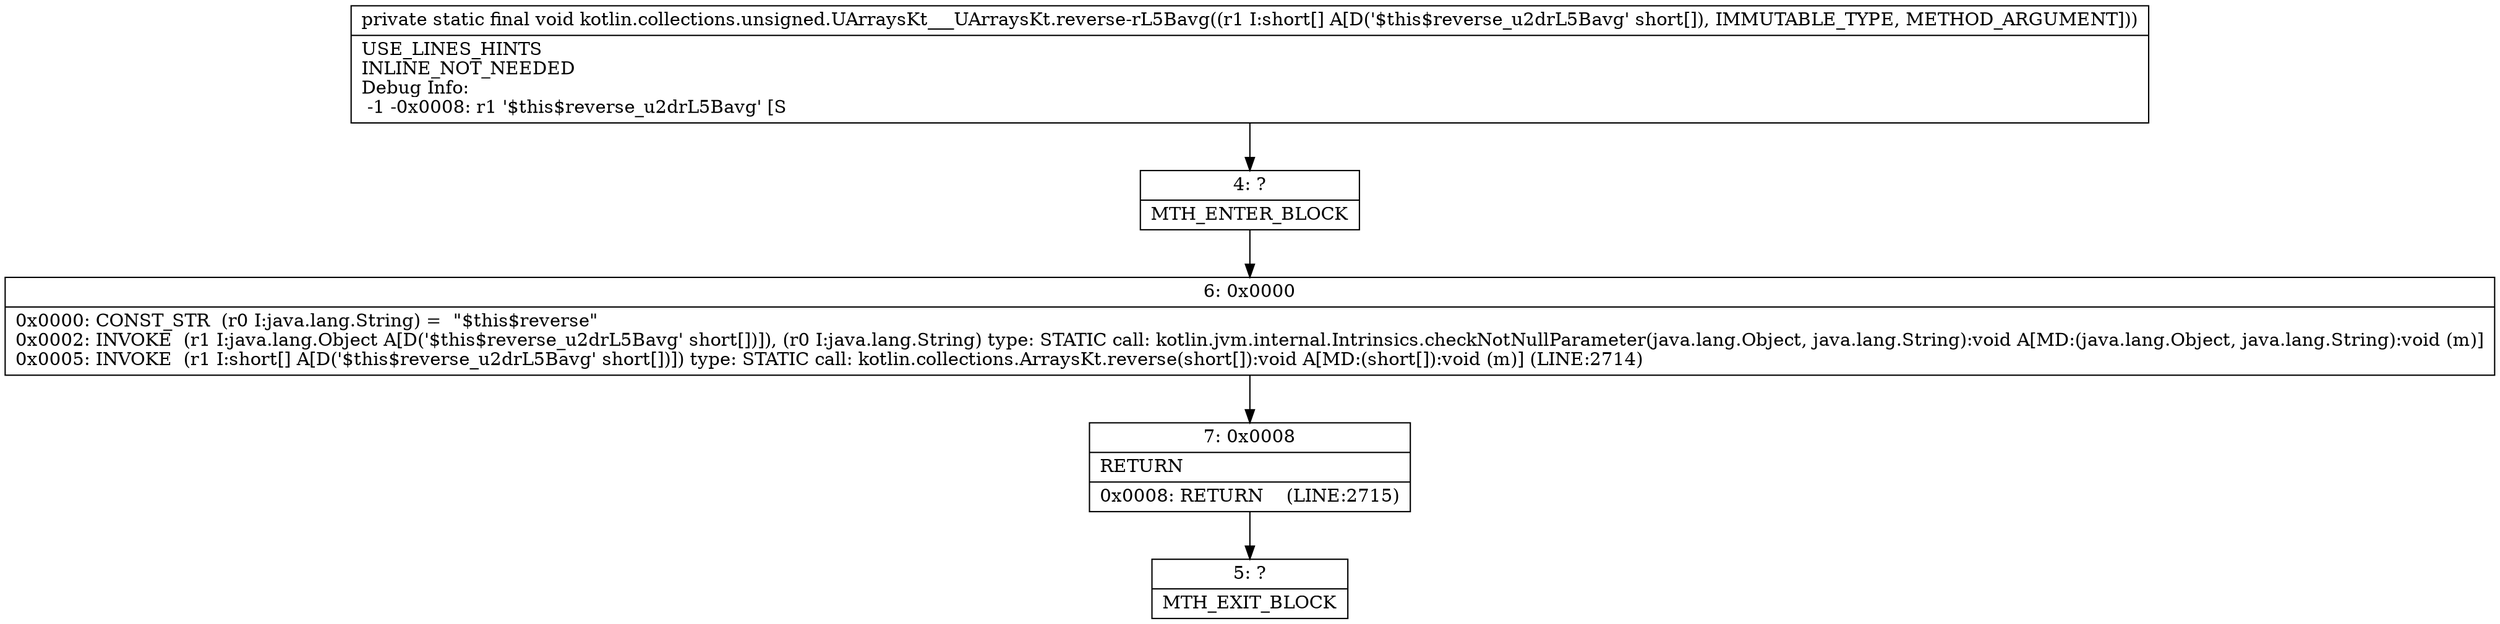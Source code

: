 digraph "CFG forkotlin.collections.unsigned.UArraysKt___UArraysKt.reverse\-rL5Bavg([S)V" {
Node_4 [shape=record,label="{4\:\ ?|MTH_ENTER_BLOCK\l}"];
Node_6 [shape=record,label="{6\:\ 0x0000|0x0000: CONST_STR  (r0 I:java.lang.String) =  \"$this$reverse\" \l0x0002: INVOKE  (r1 I:java.lang.Object A[D('$this$reverse_u2drL5Bavg' short[])]), (r0 I:java.lang.String) type: STATIC call: kotlin.jvm.internal.Intrinsics.checkNotNullParameter(java.lang.Object, java.lang.String):void A[MD:(java.lang.Object, java.lang.String):void (m)]\l0x0005: INVOKE  (r1 I:short[] A[D('$this$reverse_u2drL5Bavg' short[])]) type: STATIC call: kotlin.collections.ArraysKt.reverse(short[]):void A[MD:(short[]):void (m)] (LINE:2714)\l}"];
Node_7 [shape=record,label="{7\:\ 0x0008|RETURN\l|0x0008: RETURN    (LINE:2715)\l}"];
Node_5 [shape=record,label="{5\:\ ?|MTH_EXIT_BLOCK\l}"];
MethodNode[shape=record,label="{private static final void kotlin.collections.unsigned.UArraysKt___UArraysKt.reverse\-rL5Bavg((r1 I:short[] A[D('$this$reverse_u2drL5Bavg' short[]), IMMUTABLE_TYPE, METHOD_ARGUMENT]))  | USE_LINES_HINTS\lINLINE_NOT_NEEDED\lDebug Info:\l  \-1 \-0x0008: r1 '$this$reverse_u2drL5Bavg' [S\l}"];
MethodNode -> Node_4;Node_4 -> Node_6;
Node_6 -> Node_7;
Node_7 -> Node_5;
}

